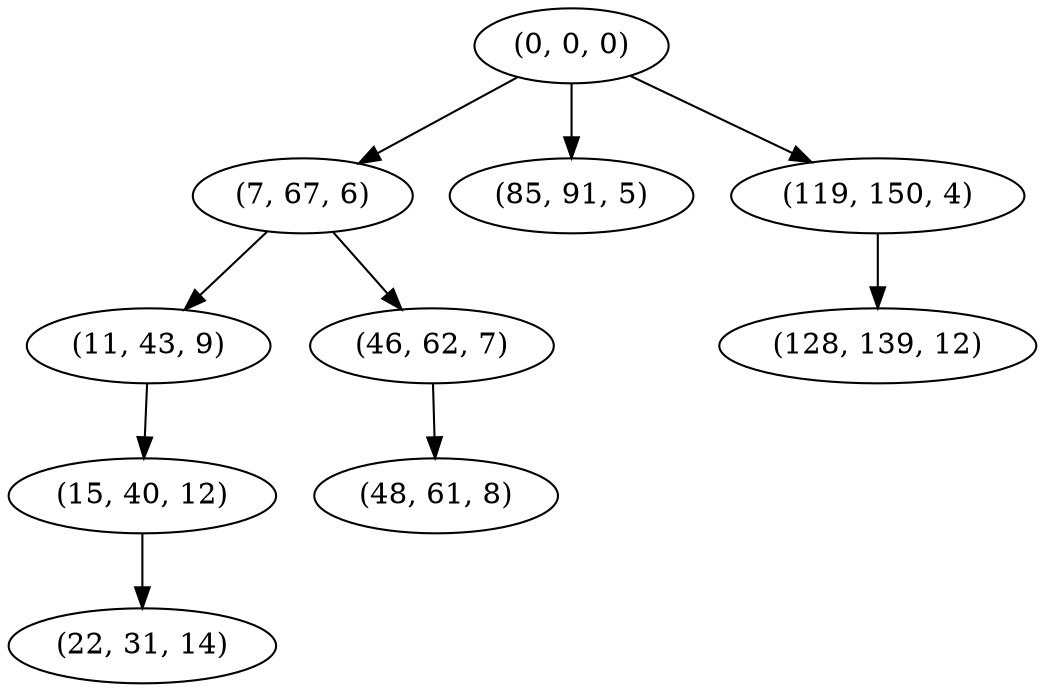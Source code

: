 digraph tree {
    "(0, 0, 0)";
    "(7, 67, 6)";
    "(11, 43, 9)";
    "(15, 40, 12)";
    "(22, 31, 14)";
    "(46, 62, 7)";
    "(48, 61, 8)";
    "(85, 91, 5)";
    "(119, 150, 4)";
    "(128, 139, 12)";
    "(0, 0, 0)" -> "(7, 67, 6)";
    "(0, 0, 0)" -> "(85, 91, 5)";
    "(0, 0, 0)" -> "(119, 150, 4)";
    "(7, 67, 6)" -> "(11, 43, 9)";
    "(7, 67, 6)" -> "(46, 62, 7)";
    "(11, 43, 9)" -> "(15, 40, 12)";
    "(15, 40, 12)" -> "(22, 31, 14)";
    "(46, 62, 7)" -> "(48, 61, 8)";
    "(119, 150, 4)" -> "(128, 139, 12)";
}
